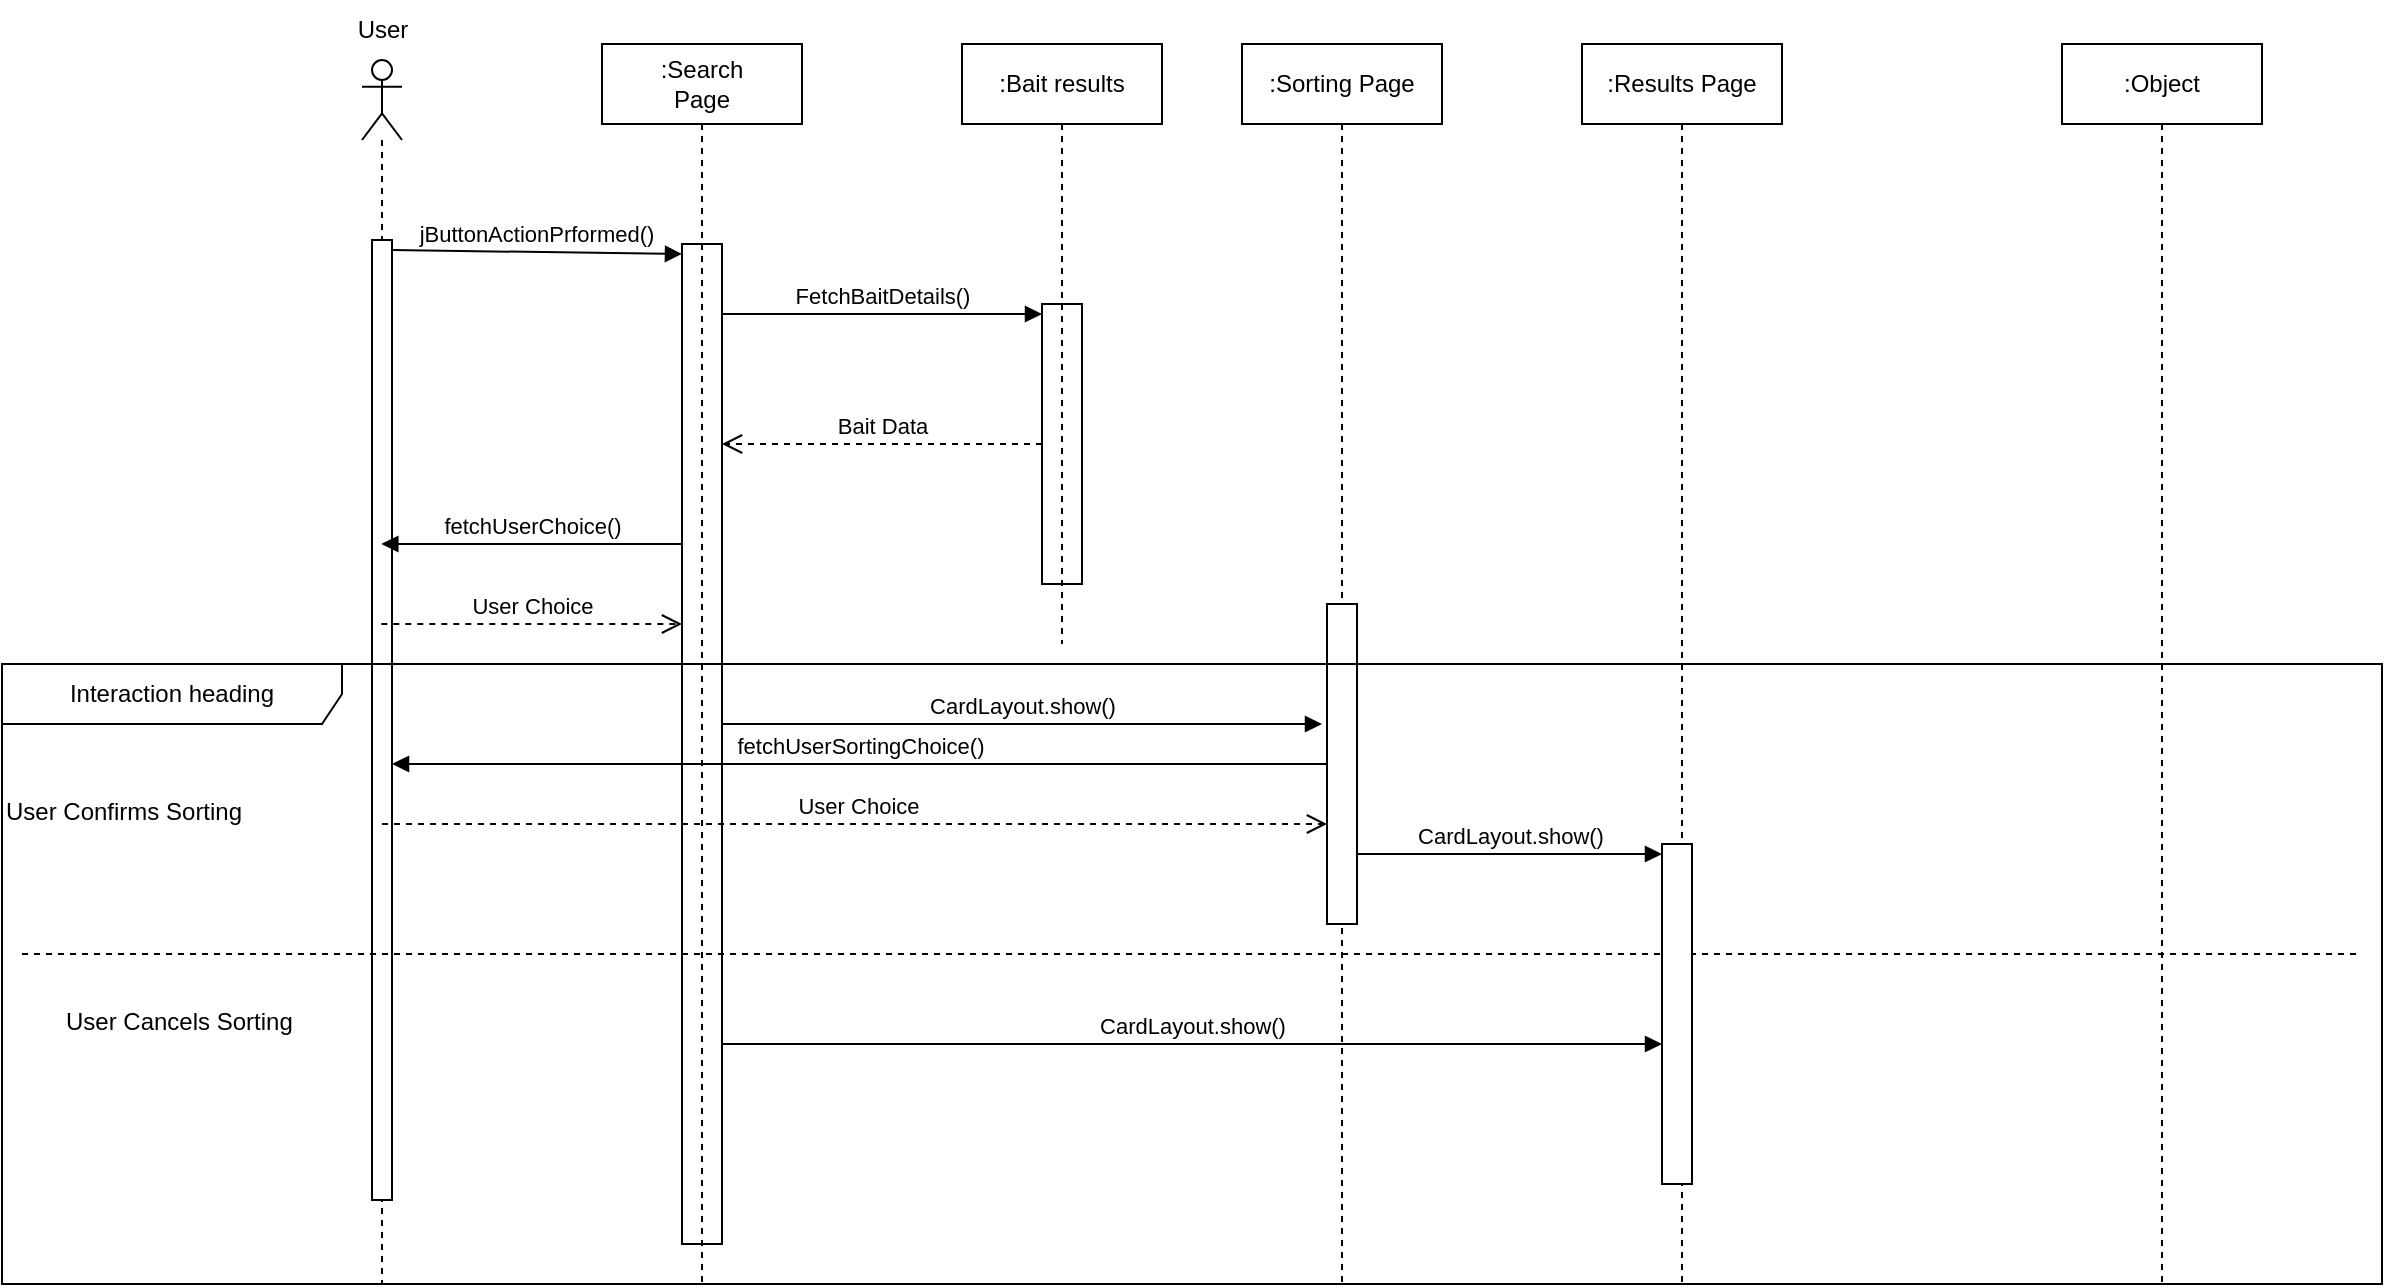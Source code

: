 <mxfile version="27.0.1">
  <diagram name="Page-1" id="MuX00yw0iJNA23Uuz7hC">
    <mxGraphModel dx="2323" dy="733" grid="1" gridSize="10" guides="1" tooltips="1" connect="1" arrows="1" fold="1" page="1" pageScale="1" pageWidth="850" pageHeight="1100" math="0" shadow="0">
      <root>
        <mxCell id="0" />
        <mxCell id="1" parent="0" />
        <mxCell id="svoPkUTlZje4jlUMsaOp-1" value="" style="shape=umlLifeline;perimeter=lifelinePerimeter;whiteSpace=wrap;html=1;container=1;dropTarget=0;collapsible=0;recursiveResize=0;outlineConnect=0;portConstraint=eastwest;newEdgeStyle={&quot;curved&quot;:0,&quot;rounded&quot;:0};participant=umlActor;" parent="1" vertex="1">
          <mxGeometry x="150" y="788" width="20" height="612" as="geometry" />
        </mxCell>
        <mxCell id="svoPkUTlZje4jlUMsaOp-2" value="" style="html=1;points=[[0,0,0,0,5],[0,1,0,0,-5],[1,0,0,0,5],[1,1,0,0,-5]];perimeter=orthogonalPerimeter;outlineConnect=0;targetShapes=umlLifeline;portConstraint=eastwest;newEdgeStyle={&quot;curved&quot;:0,&quot;rounded&quot;:0};" parent="svoPkUTlZje4jlUMsaOp-1" vertex="1">
          <mxGeometry x="5" y="90" width="10" height="480" as="geometry" />
        </mxCell>
        <mxCell id="svoPkUTlZje4jlUMsaOp-3" value="User " style="text;html=1;align=center;verticalAlign=middle;resizable=0;points=[];autosize=1;strokeColor=none;fillColor=none;" parent="1" vertex="1">
          <mxGeometry x="135" y="758" width="50" height="30" as="geometry" />
        </mxCell>
        <mxCell id="svoPkUTlZje4jlUMsaOp-9" value="jButtonActionPrformed()" style="html=1;verticalAlign=bottom;endArrow=block;curved=0;rounded=0;entryX=0;entryY=0;entryDx=0;entryDy=5;entryPerimeter=0;exitX=1;exitY=0;exitDx=0;exitDy=5;exitPerimeter=0;" parent="1" source="svoPkUTlZje4jlUMsaOp-2" target="svoPkUTlZje4jlUMsaOp-10" edge="1">
          <mxGeometry width="80" relative="1" as="geometry">
            <mxPoint x="180" y="880" as="sourcePoint" />
            <mxPoint x="301" y="882" as="targetPoint" />
          </mxGeometry>
        </mxCell>
        <mxCell id="svoPkUTlZje4jlUMsaOp-10" value="" style="html=1;points=[[0,0,0,0,5],[0,1,0,0,-5],[1,0,0,0,5],[1,1,0,0,-5]];perimeter=orthogonalPerimeter;outlineConnect=0;targetShapes=umlLifeline;portConstraint=eastwest;newEdgeStyle={&quot;curved&quot;:0,&quot;rounded&quot;:0};" parent="1" vertex="1">
          <mxGeometry x="310" y="880" width="20" height="500" as="geometry" />
        </mxCell>
        <mxCell id="svoPkUTlZje4jlUMsaOp-13" value="" style="html=1;points=[[0,0,0,0,5],[0,1,0,0,-5],[1,0,0,0,5],[1,1,0,0,-5]];perimeter=orthogonalPerimeter;outlineConnect=0;targetShapes=umlLifeline;portConstraint=eastwest;newEdgeStyle={&quot;curved&quot;:0,&quot;rounded&quot;:0};" parent="1" vertex="1">
          <mxGeometry x="490" y="910" width="20" height="140" as="geometry" />
        </mxCell>
        <mxCell id="svoPkUTlZje4jlUMsaOp-15" value="FetchBaitDetails()" style="html=1;verticalAlign=bottom;endArrow=block;curved=0;rounded=0;entryX=0;entryY=0;entryDx=0;entryDy=5;entryPerimeter=0;" parent="1" source="svoPkUTlZje4jlUMsaOp-10" target="svoPkUTlZje4jlUMsaOp-13" edge="1">
          <mxGeometry width="80" relative="1" as="geometry">
            <mxPoint x="330" y="930" as="sourcePoint" />
            <mxPoint x="475" y="930" as="targetPoint" />
            <mxPoint as="offset" />
          </mxGeometry>
        </mxCell>
        <mxCell id="svoPkUTlZje4jlUMsaOp-16" value="Bait Data" style="html=1;verticalAlign=bottom;endArrow=open;dashed=1;endSize=8;curved=0;rounded=0;" parent="1" source="svoPkUTlZje4jlUMsaOp-13" target="svoPkUTlZje4jlUMsaOp-10" edge="1">
          <mxGeometry x="0.007" relative="1" as="geometry">
            <mxPoint x="430" y="990" as="sourcePoint" />
            <mxPoint x="280" y="990" as="targetPoint" />
            <mxPoint as="offset" />
          </mxGeometry>
        </mxCell>
        <mxCell id="svoPkUTlZje4jlUMsaOp-21" value="fetchUserChoice()" style="html=1;verticalAlign=bottom;endArrow=block;curved=0;rounded=0;" parent="1" edge="1">
          <mxGeometry width="80" relative="1" as="geometry">
            <mxPoint x="310" y="1030" as="sourcePoint" />
            <mxPoint x="159.667" y="1030" as="targetPoint" />
            <mxPoint as="offset" />
          </mxGeometry>
        </mxCell>
        <mxCell id="svoPkUTlZje4jlUMsaOp-22" value="User Choice" style="html=1;verticalAlign=bottom;endArrow=open;dashed=1;endSize=8;curved=0;rounded=0;" parent="1" edge="1">
          <mxGeometry x="0.007" relative="1" as="geometry">
            <mxPoint x="159.667" y="1070" as="sourcePoint" />
            <mxPoint x="310" y="1070" as="targetPoint" />
            <mxPoint as="offset" />
          </mxGeometry>
        </mxCell>
        <mxCell id="svoPkUTlZje4jlUMsaOp-33" value="CardLayout.show()" style="html=1;verticalAlign=bottom;endArrow=block;curved=0;rounded=0;" parent="1" edge="1">
          <mxGeometry width="80" relative="1" as="geometry">
            <mxPoint x="330" y="1120" as="sourcePoint" />
            <mxPoint x="630" y="1120" as="targetPoint" />
            <mxPoint as="offset" />
          </mxGeometry>
        </mxCell>
        <mxCell id="_ulV8YqdJVloig0f3KUl-1" value=":Object" style="shape=umlLifeline;perimeter=lifelinePerimeter;whiteSpace=wrap;html=1;container=1;dropTarget=0;collapsible=0;recursiveResize=0;outlineConnect=0;portConstraint=eastwest;newEdgeStyle={&quot;curved&quot;:0,&quot;rounded&quot;:0};" parent="1" vertex="1">
          <mxGeometry x="1000" y="780" width="100" height="620" as="geometry" />
        </mxCell>
        <mxCell id="_ulV8YqdJVloig0f3KUl-2" value=":Results Page" style="shape=umlLifeline;perimeter=lifelinePerimeter;whiteSpace=wrap;html=1;container=1;dropTarget=0;collapsible=0;recursiveResize=0;outlineConnect=0;portConstraint=eastwest;newEdgeStyle={&quot;curved&quot;:0,&quot;rounded&quot;:0};" parent="1" vertex="1">
          <mxGeometry x="760" y="780" width="100" height="620" as="geometry" />
        </mxCell>
        <mxCell id="_ulV8YqdJVloig0f3KUl-3" value=":Sorting Page" style="shape=umlLifeline;perimeter=lifelinePerimeter;whiteSpace=wrap;html=1;container=1;dropTarget=0;collapsible=0;recursiveResize=0;outlineConnect=0;portConstraint=eastwest;newEdgeStyle={&quot;curved&quot;:0,&quot;rounded&quot;:0};" parent="1" vertex="1">
          <mxGeometry x="590" y="780" width="100" height="620" as="geometry" />
        </mxCell>
        <mxCell id="_ulV8YqdJVloig0f3KUl-6" value="" style="html=1;points=[[0,0,0,0,5],[0,1,0,0,-5],[1,0,0,0,5],[1,1,0,0,-5]];perimeter=orthogonalPerimeter;outlineConnect=0;targetShapes=umlLifeline;portConstraint=eastwest;newEdgeStyle={&quot;curved&quot;:0,&quot;rounded&quot;:0};" parent="_ulV8YqdJVloig0f3KUl-3" vertex="1">
          <mxGeometry x="42.5" y="280" width="15" height="160" as="geometry" />
        </mxCell>
        <mxCell id="_ulV8YqdJVloig0f3KUl-4" value=":Bait results" style="shape=umlLifeline;perimeter=lifelinePerimeter;whiteSpace=wrap;html=1;container=1;dropTarget=0;collapsible=0;recursiveResize=0;outlineConnect=0;portConstraint=eastwest;newEdgeStyle={&quot;curved&quot;:0,&quot;rounded&quot;:0};" parent="1" vertex="1">
          <mxGeometry x="450" y="780" width="100" height="300" as="geometry" />
        </mxCell>
        <mxCell id="_ulV8YqdJVloig0f3KUl-5" value="&lt;div&gt;:Search&lt;/div&gt;&lt;div&gt;Page&lt;/div&gt;" style="shape=umlLifeline;perimeter=lifelinePerimeter;whiteSpace=wrap;html=1;container=1;dropTarget=0;collapsible=0;recursiveResize=0;outlineConnect=0;portConstraint=eastwest;newEdgeStyle={&quot;curved&quot;:0,&quot;rounded&quot;:0};" parent="1" vertex="1">
          <mxGeometry x="270" y="780" width="100" height="620" as="geometry" />
        </mxCell>
        <mxCell id="-52P_ulGPTueSYU6FpQl-1" value="Interaction heading" style="shape=umlFrame;whiteSpace=wrap;html=1;pointerEvents=0;recursiveResize=0;container=1;collapsible=0;width=170;" vertex="1" parent="1">
          <mxGeometry x="-30" y="1090" width="1190" height="310" as="geometry" />
        </mxCell>
        <mxCell id="-52P_ulGPTueSYU6FpQl-2" value="&lt;div&gt;User Confirms Sorting&lt;/div&gt;" style="text;html=1;" vertex="1" parent="-52P_ulGPTueSYU6FpQl-1">
          <mxGeometry width="100" height="20" relative="1" as="geometry">
            <mxPoint y="60" as="offset" />
          </mxGeometry>
        </mxCell>
        <mxCell id="-52P_ulGPTueSYU6FpQl-3" value="User Cancels Sorting" style="line;strokeWidth=1;dashed=1;labelPosition=center;verticalLabelPosition=bottom;align=left;verticalAlign=top;spacingLeft=20;spacingTop=15;html=1;whiteSpace=wrap;" vertex="1" parent="-52P_ulGPTueSYU6FpQl-1">
          <mxGeometry x="10" y="140" width="1170" height="10" as="geometry" />
        </mxCell>
        <mxCell id="-52P_ulGPTueSYU6FpQl-6" value="fetchUserSortingChoice()" style="html=1;verticalAlign=bottom;endArrow=block;curved=0;rounded=0;" edge="1" parent="-52P_ulGPTueSYU6FpQl-1">
          <mxGeometry width="80" relative="1" as="geometry">
            <mxPoint x="662.5" y="50" as="sourcePoint" />
            <mxPoint x="195" y="50" as="targetPoint" />
            <mxPoint as="offset" />
          </mxGeometry>
        </mxCell>
        <mxCell id="-52P_ulGPTueSYU6FpQl-7" value="User Choice" style="html=1;verticalAlign=bottom;endArrow=open;dashed=1;endSize=8;curved=0;rounded=0;" edge="1" parent="-52P_ulGPTueSYU6FpQl-1">
          <mxGeometry x="0.007" relative="1" as="geometry">
            <mxPoint x="189.997" y="80" as="sourcePoint" />
            <mxPoint x="662.5" y="80" as="targetPoint" />
            <mxPoint as="offset" />
          </mxGeometry>
        </mxCell>
        <mxCell id="-52P_ulGPTueSYU6FpQl-9" value="" style="html=1;points=[[0,0,0,0,5],[0,1,0,0,-5],[1,0,0,0,5],[1,1,0,0,-5]];perimeter=orthogonalPerimeter;outlineConnect=0;targetShapes=umlLifeline;portConstraint=eastwest;newEdgeStyle={&quot;curved&quot;:0,&quot;rounded&quot;:0};" vertex="1" parent="-52P_ulGPTueSYU6FpQl-1">
          <mxGeometry x="830" y="90" width="15" height="170" as="geometry" />
        </mxCell>
        <mxCell id="-52P_ulGPTueSYU6FpQl-10" value="CardLayout.show()" style="html=1;verticalAlign=bottom;endArrow=block;curved=0;rounded=0;" edge="1" parent="-52P_ulGPTueSYU6FpQl-1" target="-52P_ulGPTueSYU6FpQl-9">
          <mxGeometry width="80" relative="1" as="geometry">
            <mxPoint x="360" y="190" as="sourcePoint" />
            <mxPoint x="660" y="190" as="targetPoint" />
            <mxPoint as="offset" />
          </mxGeometry>
        </mxCell>
        <mxCell id="-52P_ulGPTueSYU6FpQl-8" value="CardLayout.show()" style="html=1;verticalAlign=bottom;endArrow=block;curved=0;rounded=0;entryX=0;entryY=0;entryDx=0;entryDy=5;entryPerimeter=0;" edge="1" parent="1" source="_ulV8YqdJVloig0f3KUl-6" target="-52P_ulGPTueSYU6FpQl-9">
          <mxGeometry width="80" relative="1" as="geometry">
            <mxPoint x="640" y="1130" as="sourcePoint" />
            <mxPoint x="840" y="1130" as="targetPoint" />
            <mxPoint as="offset" />
          </mxGeometry>
        </mxCell>
      </root>
    </mxGraphModel>
  </diagram>
</mxfile>
